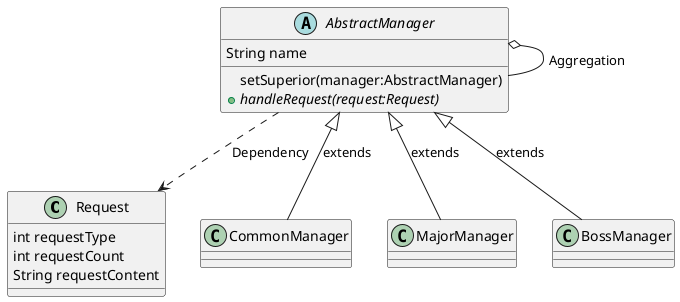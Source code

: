 #职责链设计模式
@startuml
class Request{
    int requestType
    int requestCount
    String requestContent
}

abstract class AbstractManager{
    String name
    setSuperior(manager:AbstractManager)
    + {abstract} handleRequest(request:Request)
}
AbstractManager o-- AbstractManager : Aggregation
AbstractManager ..> Request : Dependency

class CommonManager
class MajorManager
class BossManager
AbstractManager <|-- CommonManager : extends
AbstractManager <|-- MajorManager : extends
AbstractManager <|-- BossManager : extends
@enduml